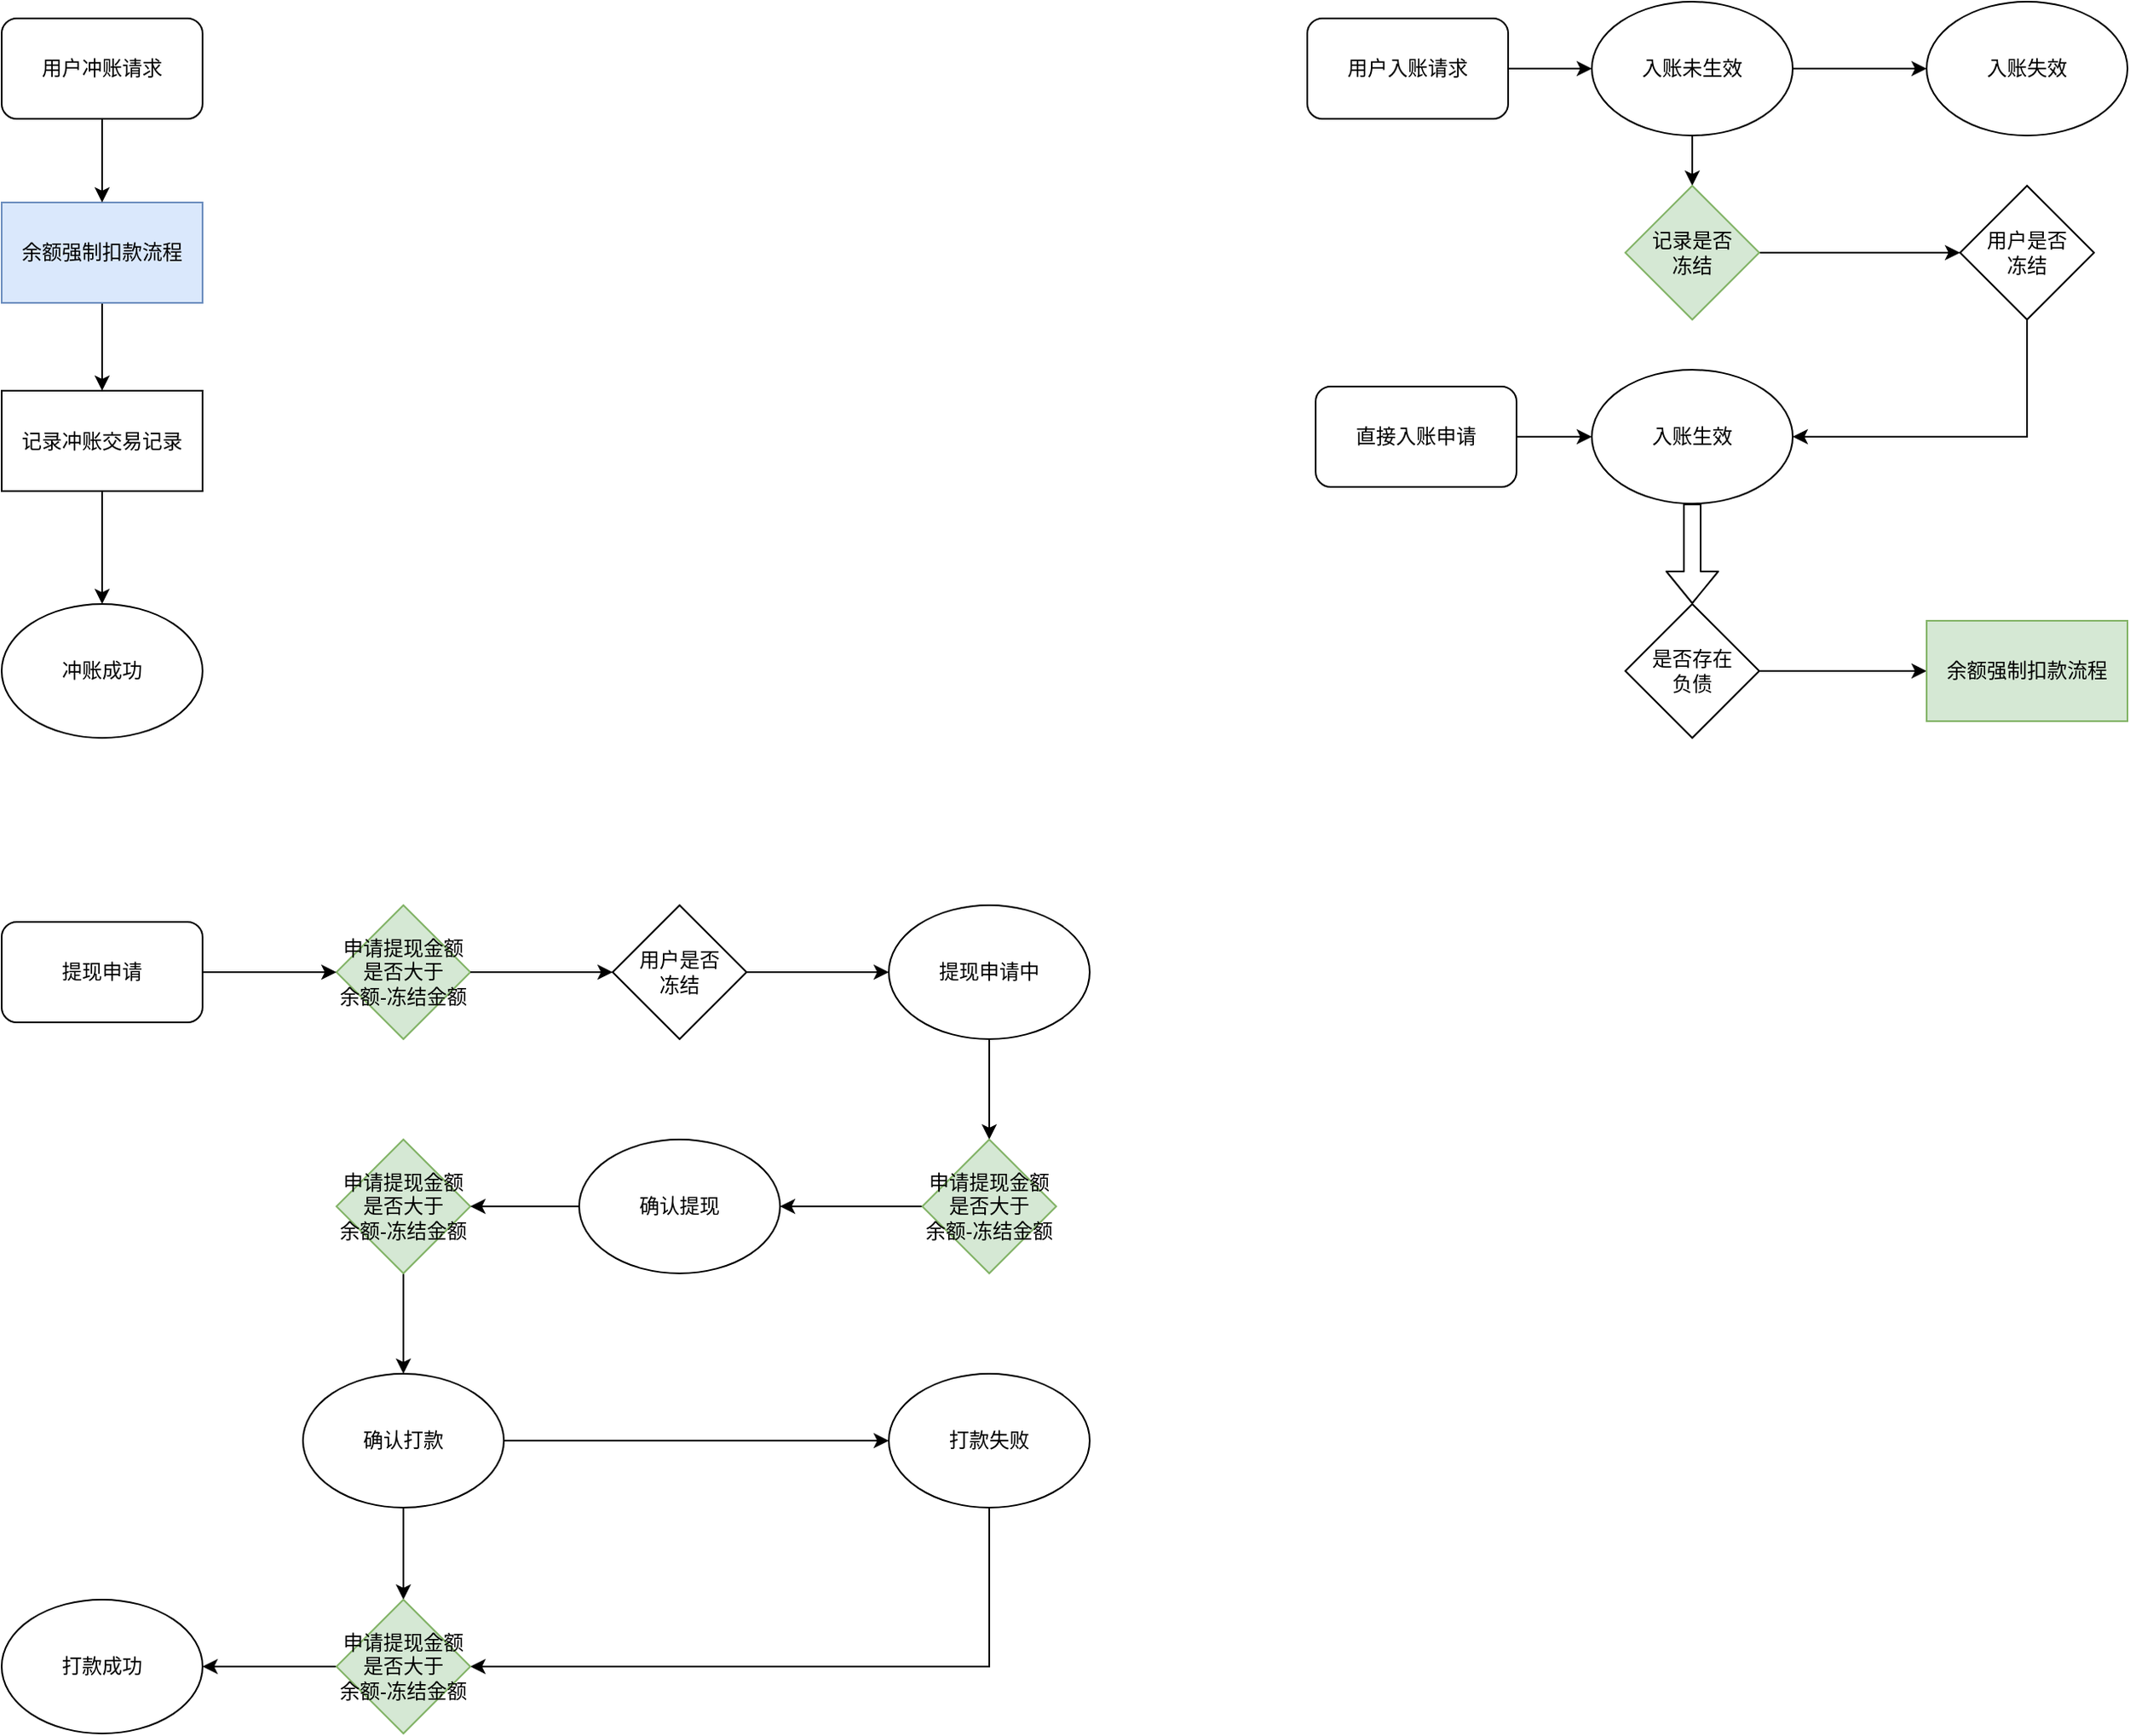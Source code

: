<mxfile version="12.2.0" type="github" pages="1">
  <diagram id="K5ssQcy8KxZWnZY8tlnZ" name="第 1 页">
    <mxGraphModel dx="1886" dy="858" grid="1" gridSize="10" guides="1" tooltips="1" connect="1" arrows="1" fold="1" page="1" pageScale="1" pageWidth="1400" pageHeight="850" math="0" shadow="0">
      <root>
        <mxCell id="0"/>
        <mxCell id="1" parent="0"/>
        <mxCell id="_kDz9-TRVkqLSU2LjWo9-6" style="edgeStyle=orthogonalEdgeStyle;rounded=0;orthogonalLoop=1;jettySize=auto;html=1;exitX=1;exitY=0.5;exitDx=0;exitDy=0;entryX=0;entryY=0.5;entryDx=0;entryDy=0;" edge="1" parent="1" source="_kDz9-TRVkqLSU2LjWo9-11" target="_kDz9-TRVkqLSU2LjWo9-70">
          <mxGeometry relative="1" as="geometry">
            <mxPoint x="1270.412" y="489.824" as="targetPoint"/>
          </mxGeometry>
        </mxCell>
        <mxCell id="_kDz9-TRVkqLSU2LjWo9-10" style="edgeStyle=orthogonalEdgeStyle;rounded=0;orthogonalLoop=1;jettySize=auto;html=1;exitX=0.5;exitY=1;exitDx=0;exitDy=0;entryX=0.5;entryY=0;entryDx=0;entryDy=0;" edge="1" parent="1" source="_kDz9-TRVkqLSU2LjWo9-1" target="_kDz9-TRVkqLSU2LjWo9-7">
          <mxGeometry relative="1" as="geometry"/>
        </mxCell>
        <mxCell id="_kDz9-TRVkqLSU2LjWo9-57" style="edgeStyle=orthogonalEdgeStyle;rounded=0;orthogonalLoop=1;jettySize=auto;html=1;exitX=1;exitY=0.5;exitDx=0;exitDy=0;" edge="1" parent="1" source="_kDz9-TRVkqLSU2LjWo9-1" target="_kDz9-TRVkqLSU2LjWo9-56">
          <mxGeometry relative="1" as="geometry"/>
        </mxCell>
        <mxCell id="_kDz9-TRVkqLSU2LjWo9-1" value="入账未生效" style="ellipse;whiteSpace=wrap;html=1;" vertex="1" parent="1">
          <mxGeometry x="1010" y="30" width="120" height="80" as="geometry"/>
        </mxCell>
        <mxCell id="_kDz9-TRVkqLSU2LjWo9-72" style="edgeStyle=orthogonalEdgeStyle;rounded=0;orthogonalLoop=1;jettySize=auto;html=1;exitX=1;exitY=0.5;exitDx=0;exitDy=0;entryX=0;entryY=0.5;entryDx=0;entryDy=0;" edge="1" parent="1" source="_kDz9-TRVkqLSU2LjWo9-7" target="_kDz9-TRVkqLSU2LjWo9-23">
          <mxGeometry relative="1" as="geometry"/>
        </mxCell>
        <mxCell id="_kDz9-TRVkqLSU2LjWo9-7" value="记录是否&lt;br&gt;冻结" style="rhombus;whiteSpace=wrap;html=1;fillColor=#d5e8d4;strokeColor=#82b366;" vertex="1" parent="1">
          <mxGeometry x="1030" y="140" width="80" height="80" as="geometry"/>
        </mxCell>
        <mxCell id="_kDz9-TRVkqLSU2LjWo9-8" style="edgeStyle=orthogonalEdgeStyle;rounded=0;orthogonalLoop=1;jettySize=auto;html=1;exitX=1;exitY=0.5;exitDx=0;exitDy=0;entryX=0;entryY=0.5;entryDx=0;entryDy=0;" edge="1" parent="1" source="_kDz9-TRVkqLSU2LjWo9-60" target="_kDz9-TRVkqLSU2LjWo9-1">
          <mxGeometry relative="1" as="geometry">
            <mxPoint x="890.412" y="69.824" as="sourcePoint"/>
            <mxPoint x="800" y="70" as="targetPoint"/>
          </mxGeometry>
        </mxCell>
        <mxCell id="_kDz9-TRVkqLSU2LjWo9-4" value="入账生效" style="ellipse;whiteSpace=wrap;html=1;" vertex="1" parent="1">
          <mxGeometry x="1010" y="250" width="120" height="80" as="geometry"/>
        </mxCell>
        <mxCell id="_kDz9-TRVkqLSU2LjWo9-11" value="是否存在&lt;br&gt;负债" style="rhombus;whiteSpace=wrap;html=1;" vertex="1" parent="1">
          <mxGeometry x="1030" y="390" width="80" height="80" as="geometry"/>
        </mxCell>
        <mxCell id="_kDz9-TRVkqLSU2LjWo9-32" style="edgeStyle=orthogonalEdgeStyle;rounded=0;orthogonalLoop=1;jettySize=auto;html=1;exitX=0.5;exitY=1;exitDx=0;exitDy=0;entryX=0.5;entryY=0;entryDx=0;entryDy=0;" edge="1" parent="1" source="_kDz9-TRVkqLSU2LjWo9-19" target="_kDz9-TRVkqLSU2LjWo9-30">
          <mxGeometry relative="1" as="geometry"/>
        </mxCell>
        <mxCell id="_kDz9-TRVkqLSU2LjWo9-19" value="提现申请中" style="ellipse;whiteSpace=wrap;html=1;" vertex="1" parent="1">
          <mxGeometry x="590" y="570" width="120" height="80" as="geometry"/>
        </mxCell>
        <mxCell id="_kDz9-TRVkqLSU2LjWo9-21" value="冲账成功" style="ellipse;whiteSpace=wrap;html=1;" vertex="1" parent="1">
          <mxGeometry x="60" y="390" width="120" height="80" as="geometry"/>
        </mxCell>
        <mxCell id="_kDz9-TRVkqLSU2LjWo9-24" style="edgeStyle=orthogonalEdgeStyle;rounded=0;orthogonalLoop=1;jettySize=auto;html=1;exitX=0.5;exitY=1;exitDx=0;exitDy=0;entryX=1;entryY=0.5;entryDx=0;entryDy=0;" edge="1" parent="1" source="_kDz9-TRVkqLSU2LjWo9-23" target="_kDz9-TRVkqLSU2LjWo9-4">
          <mxGeometry relative="1" as="geometry"/>
        </mxCell>
        <mxCell id="_kDz9-TRVkqLSU2LjWo9-23" value="用户是否&lt;br&gt;冻结" style="rhombus;whiteSpace=wrap;html=1;" vertex="1" parent="1">
          <mxGeometry x="1230" y="140" width="80" height="80" as="geometry"/>
        </mxCell>
        <mxCell id="_kDz9-TRVkqLSU2LjWo9-27" style="edgeStyle=orthogonalEdgeStyle;rounded=0;orthogonalLoop=1;jettySize=auto;html=1;exitX=1;exitY=0.5;exitDx=0;exitDy=0;" edge="1" parent="1" source="_kDz9-TRVkqLSU2LjWo9-49" target="_kDz9-TRVkqLSU2LjWo9-19">
          <mxGeometry relative="1" as="geometry"/>
        </mxCell>
        <mxCell id="_kDz9-TRVkqLSU2LjWo9-26" value="申请提现金额&lt;br&gt;是否大于&lt;br&gt;余额-冻结金额" style="rhombus;whiteSpace=wrap;html=1;fillColor=#d5e8d4;strokeColor=#82b366;" vertex="1" parent="1">
          <mxGeometry x="260" y="570" width="80" height="80" as="geometry"/>
        </mxCell>
        <mxCell id="_kDz9-TRVkqLSU2LjWo9-42" style="edgeStyle=orthogonalEdgeStyle;rounded=0;orthogonalLoop=1;jettySize=auto;html=1;exitX=1;exitY=0.5;exitDx=0;exitDy=0;entryX=0;entryY=0.5;entryDx=0;entryDy=0;" edge="1" parent="1" source="_kDz9-TRVkqLSU2LjWo9-28" target="_kDz9-TRVkqLSU2LjWo9-40">
          <mxGeometry relative="1" as="geometry"/>
        </mxCell>
        <mxCell id="_kDz9-TRVkqLSU2LjWo9-44" style="edgeStyle=orthogonalEdgeStyle;rounded=0;orthogonalLoop=1;jettySize=auto;html=1;exitX=0.5;exitY=1;exitDx=0;exitDy=0;entryX=0.5;entryY=0;entryDx=0;entryDy=0;" edge="1" parent="1" source="_kDz9-TRVkqLSU2LjWo9-28" target="_kDz9-TRVkqLSU2LjWo9-63">
          <mxGeometry relative="1" as="geometry"/>
        </mxCell>
        <mxCell id="_kDz9-TRVkqLSU2LjWo9-28" value="确认打款" style="ellipse;whiteSpace=wrap;html=1;" vertex="1" parent="1">
          <mxGeometry x="240" y="850" width="120" height="80" as="geometry"/>
        </mxCell>
        <mxCell id="_kDz9-TRVkqLSU2LjWo9-35" style="edgeStyle=orthogonalEdgeStyle;rounded=0;orthogonalLoop=1;jettySize=auto;html=1;exitX=0.5;exitY=1;exitDx=0;exitDy=0;entryX=0.5;entryY=0;entryDx=0;entryDy=0;" edge="1" parent="1" source="_kDz9-TRVkqLSU2LjWo9-38" target="_kDz9-TRVkqLSU2LjWo9-28">
          <mxGeometry relative="1" as="geometry">
            <mxPoint x="480" y="1025" as="targetPoint"/>
          </mxGeometry>
        </mxCell>
        <mxCell id="_kDz9-TRVkqLSU2LjWo9-29" value="确认提现" style="ellipse;whiteSpace=wrap;html=1;" vertex="1" parent="1">
          <mxGeometry x="405" y="710" width="120" height="80" as="geometry"/>
        </mxCell>
        <mxCell id="_kDz9-TRVkqLSU2LjWo9-33" style="edgeStyle=orthogonalEdgeStyle;rounded=0;orthogonalLoop=1;jettySize=auto;html=1;exitX=0;exitY=0.5;exitDx=0;exitDy=0;entryX=1;entryY=0.5;entryDx=0;entryDy=0;" edge="1" parent="1" source="_kDz9-TRVkqLSU2LjWo9-30" target="_kDz9-TRVkqLSU2LjWo9-29">
          <mxGeometry relative="1" as="geometry"/>
        </mxCell>
        <mxCell id="_kDz9-TRVkqLSU2LjWo9-30" value="&lt;span style=&quot;white-space: normal&quot;&gt;申请提现金额&lt;/span&gt;&lt;br style=&quot;white-space: normal&quot;&gt;&lt;span style=&quot;white-space: normal&quot;&gt;是否大于&lt;/span&gt;&lt;br style=&quot;white-space: normal&quot;&gt;&lt;span style=&quot;white-space: normal&quot;&gt;余额-冻结金额&lt;/span&gt;" style="rhombus;whiteSpace=wrap;html=1;fillColor=#d5e8d4;strokeColor=#82b366;" vertex="1" parent="1">
          <mxGeometry x="610" y="710" width="80" height="80" as="geometry"/>
        </mxCell>
        <mxCell id="_kDz9-TRVkqLSU2LjWo9-38" value="&lt;span style=&quot;white-space: normal&quot;&gt;申请提现金额&lt;/span&gt;&lt;br style=&quot;white-space: normal&quot;&gt;&lt;span style=&quot;white-space: normal&quot;&gt;是否大于&lt;/span&gt;&lt;br style=&quot;white-space: normal&quot;&gt;&lt;span style=&quot;white-space: normal&quot;&gt;余额-冻结金额&lt;/span&gt;" style="rhombus;whiteSpace=wrap;html=1;fillColor=#d5e8d4;strokeColor=#82b366;" vertex="1" parent="1">
          <mxGeometry x="260" y="710" width="80" height="80" as="geometry"/>
        </mxCell>
        <mxCell id="_kDz9-TRVkqLSU2LjWo9-39" style="edgeStyle=orthogonalEdgeStyle;rounded=0;orthogonalLoop=1;jettySize=auto;html=1;exitX=0;exitY=0.5;exitDx=0;exitDy=0;entryX=1;entryY=0.5;entryDx=0;entryDy=0;" edge="1" parent="1" source="_kDz9-TRVkqLSU2LjWo9-29" target="_kDz9-TRVkqLSU2LjWo9-38">
          <mxGeometry relative="1" as="geometry">
            <mxPoint x="480" y="990" as="sourcePoint"/>
            <mxPoint x="480" y="1140" as="targetPoint"/>
          </mxGeometry>
        </mxCell>
        <mxCell id="_kDz9-TRVkqLSU2LjWo9-45" style="edgeStyle=orthogonalEdgeStyle;rounded=0;orthogonalLoop=1;jettySize=auto;html=1;exitX=0.5;exitY=1;exitDx=0;exitDy=0;entryX=1;entryY=0.5;entryDx=0;entryDy=0;" edge="1" parent="1" source="_kDz9-TRVkqLSU2LjWo9-40" target="_kDz9-TRVkqLSU2LjWo9-63">
          <mxGeometry relative="1" as="geometry"/>
        </mxCell>
        <mxCell id="_kDz9-TRVkqLSU2LjWo9-40" value="打款失败" style="ellipse;whiteSpace=wrap;html=1;" vertex="1" parent="1">
          <mxGeometry x="590" y="850" width="120" height="80" as="geometry"/>
        </mxCell>
        <mxCell id="_kDz9-TRVkqLSU2LjWo9-43" value="打款成功" style="ellipse;whiteSpace=wrap;html=1;" vertex="1" parent="1">
          <mxGeometry x="60" y="985" width="120" height="80" as="geometry"/>
        </mxCell>
        <mxCell id="_kDz9-TRVkqLSU2LjWo9-49" value="用户是否&lt;br&gt;冻结" style="rhombus;whiteSpace=wrap;html=1;" vertex="1" parent="1">
          <mxGeometry x="425" y="570" width="80" height="80" as="geometry"/>
        </mxCell>
        <mxCell id="_kDz9-TRVkqLSU2LjWo9-51" style="edgeStyle=orthogonalEdgeStyle;rounded=0;orthogonalLoop=1;jettySize=auto;html=1;exitX=1;exitY=0.5;exitDx=0;exitDy=0;" edge="1" parent="1" source="_kDz9-TRVkqLSU2LjWo9-26" target="_kDz9-TRVkqLSU2LjWo9-49">
          <mxGeometry relative="1" as="geometry">
            <mxPoint x="480.412" y="540.353" as="sourcePoint"/>
            <mxPoint x="480" y="759" as="targetPoint"/>
          </mxGeometry>
        </mxCell>
        <mxCell id="_kDz9-TRVkqLSU2LjWo9-53" value="" style="shape=flexArrow;endArrow=classic;html=1;exitX=0.5;exitY=1;exitDx=0;exitDy=0;" edge="1" parent="1" source="_kDz9-TRVkqLSU2LjWo9-4" target="_kDz9-TRVkqLSU2LjWo9-11">
          <mxGeometry width="50" height="50" relative="1" as="geometry">
            <mxPoint x="1220" y="790" as="sourcePoint"/>
            <mxPoint x="1270" y="740" as="targetPoint"/>
          </mxGeometry>
        </mxCell>
        <mxCell id="_kDz9-TRVkqLSU2LjWo9-56" value="入账失效" style="ellipse;whiteSpace=wrap;html=1;" vertex="1" parent="1">
          <mxGeometry x="1210" y="30" width="120" height="80" as="geometry"/>
        </mxCell>
        <mxCell id="_kDz9-TRVkqLSU2LjWo9-59" style="edgeStyle=orthogonalEdgeStyle;rounded=0;orthogonalLoop=1;jettySize=auto;html=1;exitX=1;exitY=0.5;exitDx=0;exitDy=0;entryX=0;entryY=0.5;entryDx=0;entryDy=0;" edge="1" parent="1" source="_kDz9-TRVkqLSU2LjWo9-58" target="_kDz9-TRVkqLSU2LjWo9-26">
          <mxGeometry relative="1" as="geometry"/>
        </mxCell>
        <mxCell id="_kDz9-TRVkqLSU2LjWo9-58" value="提现申请" style="rounded=1;whiteSpace=wrap;html=1;" vertex="1" parent="1">
          <mxGeometry x="60" y="580" width="120" height="60" as="geometry"/>
        </mxCell>
        <mxCell id="_kDz9-TRVkqLSU2LjWo9-60" value="用户入账请求" style="rounded=1;whiteSpace=wrap;html=1;" vertex="1" parent="1">
          <mxGeometry x="840" y="40" width="120" height="60" as="geometry"/>
        </mxCell>
        <mxCell id="_kDz9-TRVkqLSU2LjWo9-68" style="edgeStyle=orthogonalEdgeStyle;rounded=0;orthogonalLoop=1;jettySize=auto;html=1;exitX=0.5;exitY=1;exitDx=0;exitDy=0;entryX=0.5;entryY=0;entryDx=0;entryDy=0;" edge="1" parent="1" source="_kDz9-TRVkqLSU2LjWo9-55" target="_kDz9-TRVkqLSU2LjWo9-67">
          <mxGeometry relative="1" as="geometry"/>
        </mxCell>
        <mxCell id="_kDz9-TRVkqLSU2LjWo9-55" value="余额强制扣款流程" style="rounded=0;whiteSpace=wrap;html=1;fillColor=#dae8fc;strokeColor=#6c8ebf;" vertex="1" parent="1">
          <mxGeometry x="60" y="150" width="120" height="60" as="geometry"/>
        </mxCell>
        <mxCell id="_kDz9-TRVkqLSU2LjWo9-62" style="edgeStyle=orthogonalEdgeStyle;rounded=0;orthogonalLoop=1;jettySize=auto;html=1;entryX=0.5;entryY=0;entryDx=0;entryDy=0;exitX=0.5;exitY=1;exitDx=0;exitDy=0;" edge="1" parent="1" source="_kDz9-TRVkqLSU2LjWo9-71" target="_kDz9-TRVkqLSU2LjWo9-55">
          <mxGeometry relative="1" as="geometry">
            <mxPoint x="130" y="55" as="sourcePoint"/>
            <mxPoint x="460.286" y="294.714" as="targetPoint"/>
          </mxGeometry>
        </mxCell>
        <mxCell id="_kDz9-TRVkqLSU2LjWo9-66" style="edgeStyle=orthogonalEdgeStyle;rounded=0;orthogonalLoop=1;jettySize=auto;html=1;exitX=0;exitY=0.5;exitDx=0;exitDy=0;entryX=1;entryY=0.5;entryDx=0;entryDy=0;" edge="1" parent="1" source="_kDz9-TRVkqLSU2LjWo9-63" target="_kDz9-TRVkqLSU2LjWo9-43">
          <mxGeometry relative="1" as="geometry"/>
        </mxCell>
        <mxCell id="_kDz9-TRVkqLSU2LjWo9-63" value="&lt;span style=&quot;white-space: normal&quot;&gt;申请提现金额&lt;/span&gt;&lt;br style=&quot;white-space: normal&quot;&gt;&lt;span style=&quot;white-space: normal&quot;&gt;是否大于&lt;/span&gt;&lt;br style=&quot;white-space: normal&quot;&gt;&lt;span style=&quot;white-space: normal&quot;&gt;余额-冻结金额&lt;/span&gt;" style="rhombus;whiteSpace=wrap;html=1;fillColor=#d5e8d4;strokeColor=#82b366;" vertex="1" parent="1">
          <mxGeometry x="260" y="985" width="80" height="80" as="geometry"/>
        </mxCell>
        <mxCell id="_kDz9-TRVkqLSU2LjWo9-69" style="edgeStyle=orthogonalEdgeStyle;rounded=0;orthogonalLoop=1;jettySize=auto;html=1;exitX=0.5;exitY=1;exitDx=0;exitDy=0;entryX=0.5;entryY=0;entryDx=0;entryDy=0;" edge="1" parent="1" source="_kDz9-TRVkqLSU2LjWo9-67" target="_kDz9-TRVkqLSU2LjWo9-21">
          <mxGeometry relative="1" as="geometry"/>
        </mxCell>
        <mxCell id="_kDz9-TRVkqLSU2LjWo9-67" value="记录冲账交易记录" style="rounded=0;whiteSpace=wrap;html=1;" vertex="1" parent="1">
          <mxGeometry x="60" y="262.5" width="120" height="60" as="geometry"/>
        </mxCell>
        <mxCell id="_kDz9-TRVkqLSU2LjWo9-70" value="余额强制扣款流程" style="rounded=0;whiteSpace=wrap;html=1;fillColor=#d5e8d4;strokeColor=#82b366;" vertex="1" parent="1">
          <mxGeometry x="1210" y="400" width="120" height="60" as="geometry"/>
        </mxCell>
        <mxCell id="_kDz9-TRVkqLSU2LjWo9-71" value="用户冲账请求" style="rounded=1;whiteSpace=wrap;html=1;" vertex="1" parent="1">
          <mxGeometry x="60" y="40" width="120" height="60" as="geometry"/>
        </mxCell>
        <mxCell id="_kDz9-TRVkqLSU2LjWo9-76" style="edgeStyle=orthogonalEdgeStyle;rounded=0;orthogonalLoop=1;jettySize=auto;html=1;exitX=1;exitY=0.5;exitDx=0;exitDy=0;entryX=0;entryY=0.5;entryDx=0;entryDy=0;" edge="1" parent="1" source="_kDz9-TRVkqLSU2LjWo9-75" target="_kDz9-TRVkqLSU2LjWo9-4">
          <mxGeometry relative="1" as="geometry"/>
        </mxCell>
        <mxCell id="_kDz9-TRVkqLSU2LjWo9-75" value="直接入账申请" style="rounded=1;whiteSpace=wrap;html=1;" vertex="1" parent="1">
          <mxGeometry x="845" y="260" width="120" height="60" as="geometry"/>
        </mxCell>
      </root>
    </mxGraphModel>
  </diagram>
</mxfile>
